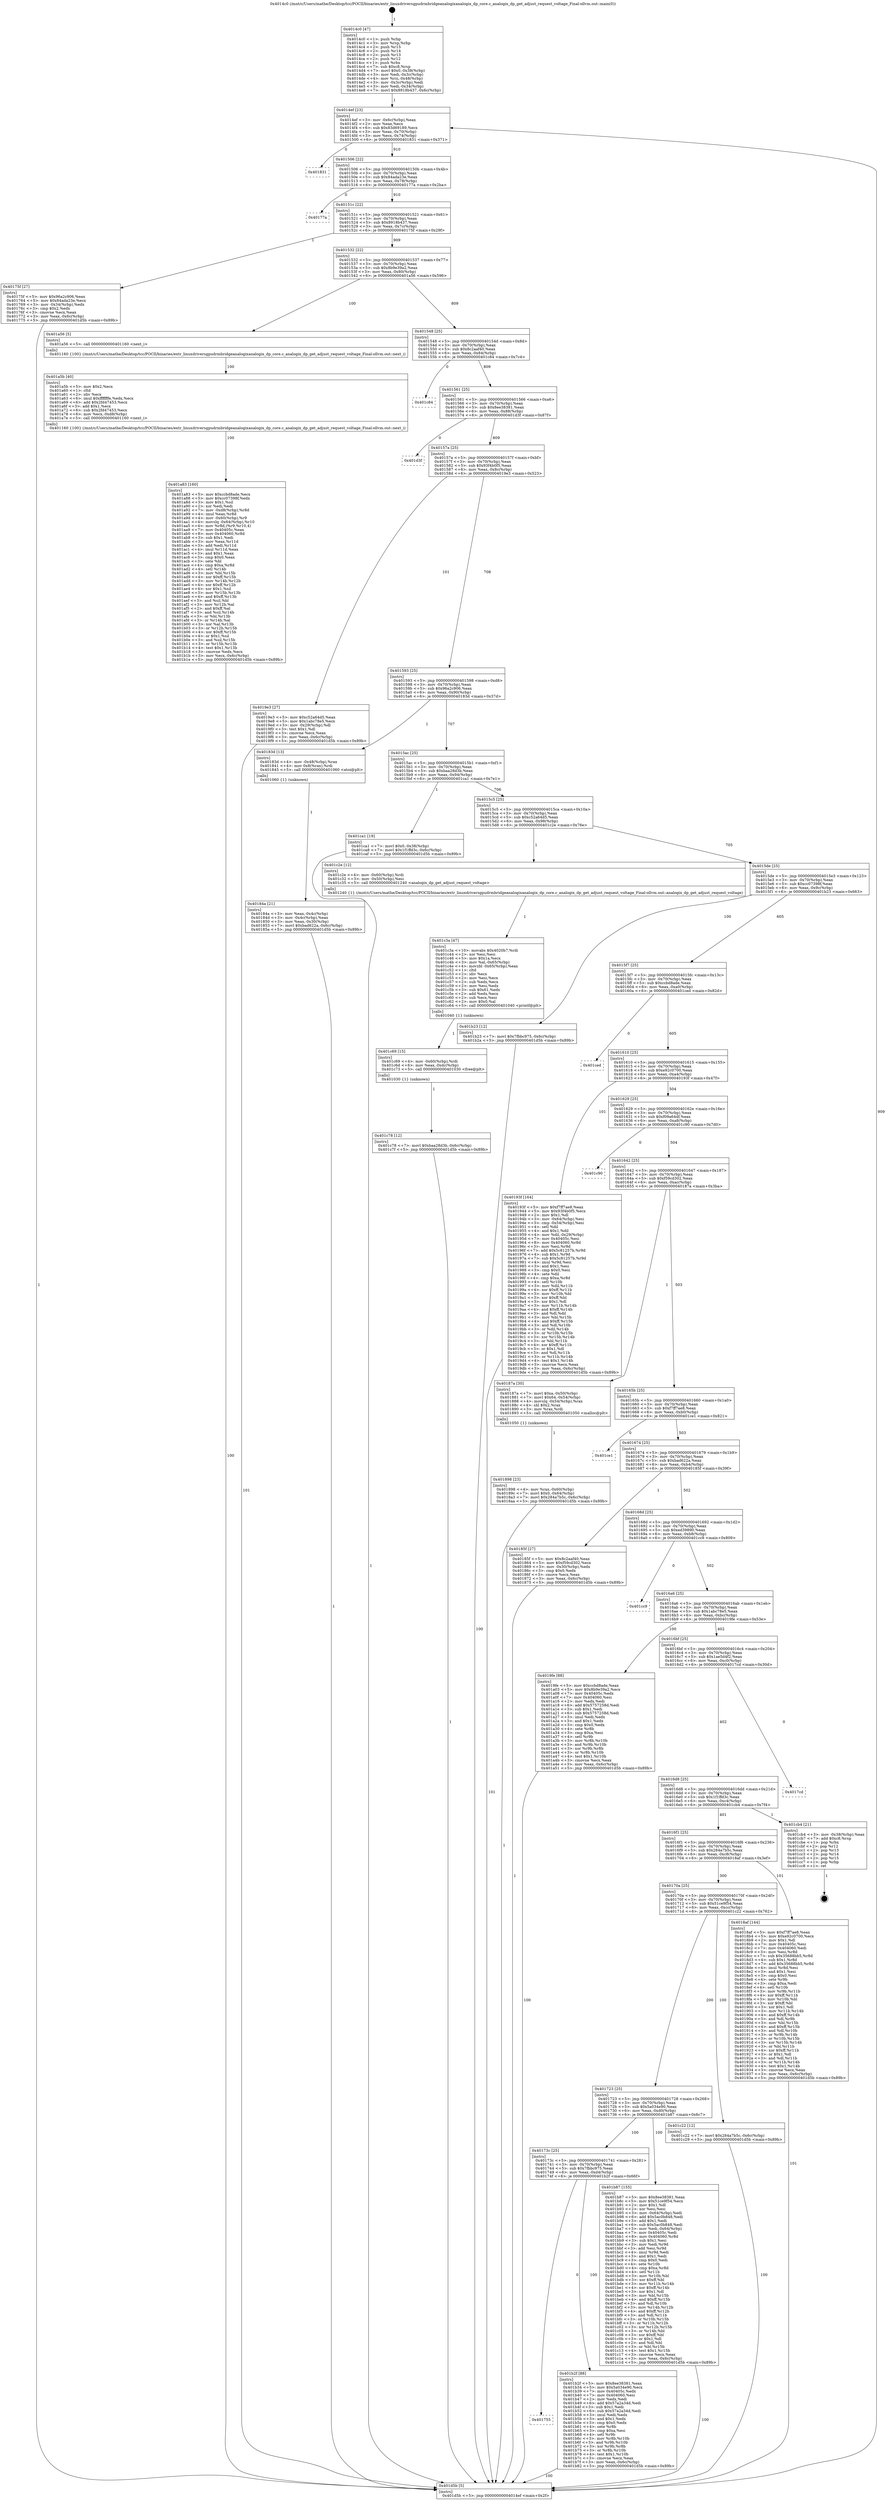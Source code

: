 digraph "0x4014c0" {
  label = "0x4014c0 (/mnt/c/Users/mathe/Desktop/tcc/POCII/binaries/extr_linuxdriversgpudrmbridgeanalogixanalogix_dp_core.c_analogix_dp_get_adjust_request_voltage_Final-ollvm.out::main(0))"
  labelloc = "t"
  node[shape=record]

  Entry [label="",width=0.3,height=0.3,shape=circle,fillcolor=black,style=filled]
  "0x4014ef" [label="{
     0x4014ef [23]\l
     | [instrs]\l
     &nbsp;&nbsp;0x4014ef \<+3\>: mov -0x6c(%rbp),%eax\l
     &nbsp;&nbsp;0x4014f2 \<+2\>: mov %eax,%ecx\l
     &nbsp;&nbsp;0x4014f4 \<+6\>: sub $0x83d69189,%ecx\l
     &nbsp;&nbsp;0x4014fa \<+3\>: mov %eax,-0x70(%rbp)\l
     &nbsp;&nbsp;0x4014fd \<+3\>: mov %ecx,-0x74(%rbp)\l
     &nbsp;&nbsp;0x401500 \<+6\>: je 0000000000401831 \<main+0x371\>\l
  }"]
  "0x401831" [label="{
     0x401831\l
  }", style=dashed]
  "0x401506" [label="{
     0x401506 [22]\l
     | [instrs]\l
     &nbsp;&nbsp;0x401506 \<+5\>: jmp 000000000040150b \<main+0x4b\>\l
     &nbsp;&nbsp;0x40150b \<+3\>: mov -0x70(%rbp),%eax\l
     &nbsp;&nbsp;0x40150e \<+5\>: sub $0x84ada23e,%eax\l
     &nbsp;&nbsp;0x401513 \<+3\>: mov %eax,-0x78(%rbp)\l
     &nbsp;&nbsp;0x401516 \<+6\>: je 000000000040177a \<main+0x2ba\>\l
  }"]
  Exit [label="",width=0.3,height=0.3,shape=circle,fillcolor=black,style=filled,peripheries=2]
  "0x40177a" [label="{
     0x40177a\l
  }", style=dashed]
  "0x40151c" [label="{
     0x40151c [22]\l
     | [instrs]\l
     &nbsp;&nbsp;0x40151c \<+5\>: jmp 0000000000401521 \<main+0x61\>\l
     &nbsp;&nbsp;0x401521 \<+3\>: mov -0x70(%rbp),%eax\l
     &nbsp;&nbsp;0x401524 \<+5\>: sub $0x8918b437,%eax\l
     &nbsp;&nbsp;0x401529 \<+3\>: mov %eax,-0x7c(%rbp)\l
     &nbsp;&nbsp;0x40152c \<+6\>: je 000000000040175f \<main+0x29f\>\l
  }"]
  "0x401c78" [label="{
     0x401c78 [12]\l
     | [instrs]\l
     &nbsp;&nbsp;0x401c78 \<+7\>: movl $0xbaa28d3b,-0x6c(%rbp)\l
     &nbsp;&nbsp;0x401c7f \<+5\>: jmp 0000000000401d5b \<main+0x89b\>\l
  }"]
  "0x40175f" [label="{
     0x40175f [27]\l
     | [instrs]\l
     &nbsp;&nbsp;0x40175f \<+5\>: mov $0x96a2c906,%eax\l
     &nbsp;&nbsp;0x401764 \<+5\>: mov $0x84ada23e,%ecx\l
     &nbsp;&nbsp;0x401769 \<+3\>: mov -0x34(%rbp),%edx\l
     &nbsp;&nbsp;0x40176c \<+3\>: cmp $0x2,%edx\l
     &nbsp;&nbsp;0x40176f \<+3\>: cmovne %ecx,%eax\l
     &nbsp;&nbsp;0x401772 \<+3\>: mov %eax,-0x6c(%rbp)\l
     &nbsp;&nbsp;0x401775 \<+5\>: jmp 0000000000401d5b \<main+0x89b\>\l
  }"]
  "0x401532" [label="{
     0x401532 [22]\l
     | [instrs]\l
     &nbsp;&nbsp;0x401532 \<+5\>: jmp 0000000000401537 \<main+0x77\>\l
     &nbsp;&nbsp;0x401537 \<+3\>: mov -0x70(%rbp),%eax\l
     &nbsp;&nbsp;0x40153a \<+5\>: sub $0x8b9e39a2,%eax\l
     &nbsp;&nbsp;0x40153f \<+3\>: mov %eax,-0x80(%rbp)\l
     &nbsp;&nbsp;0x401542 \<+6\>: je 0000000000401a56 \<main+0x596\>\l
  }"]
  "0x401d5b" [label="{
     0x401d5b [5]\l
     | [instrs]\l
     &nbsp;&nbsp;0x401d5b \<+5\>: jmp 00000000004014ef \<main+0x2f\>\l
  }"]
  "0x4014c0" [label="{
     0x4014c0 [47]\l
     | [instrs]\l
     &nbsp;&nbsp;0x4014c0 \<+1\>: push %rbp\l
     &nbsp;&nbsp;0x4014c1 \<+3\>: mov %rsp,%rbp\l
     &nbsp;&nbsp;0x4014c4 \<+2\>: push %r15\l
     &nbsp;&nbsp;0x4014c6 \<+2\>: push %r14\l
     &nbsp;&nbsp;0x4014c8 \<+2\>: push %r13\l
     &nbsp;&nbsp;0x4014ca \<+2\>: push %r12\l
     &nbsp;&nbsp;0x4014cc \<+1\>: push %rbx\l
     &nbsp;&nbsp;0x4014cd \<+7\>: sub $0xc8,%rsp\l
     &nbsp;&nbsp;0x4014d4 \<+7\>: movl $0x0,-0x38(%rbp)\l
     &nbsp;&nbsp;0x4014db \<+3\>: mov %edi,-0x3c(%rbp)\l
     &nbsp;&nbsp;0x4014de \<+4\>: mov %rsi,-0x48(%rbp)\l
     &nbsp;&nbsp;0x4014e2 \<+3\>: mov -0x3c(%rbp),%edi\l
     &nbsp;&nbsp;0x4014e5 \<+3\>: mov %edi,-0x34(%rbp)\l
     &nbsp;&nbsp;0x4014e8 \<+7\>: movl $0x8918b437,-0x6c(%rbp)\l
  }"]
  "0x401c69" [label="{
     0x401c69 [15]\l
     | [instrs]\l
     &nbsp;&nbsp;0x401c69 \<+4\>: mov -0x60(%rbp),%rdi\l
     &nbsp;&nbsp;0x401c6d \<+6\>: mov %eax,-0xdc(%rbp)\l
     &nbsp;&nbsp;0x401c73 \<+5\>: call 0000000000401030 \<free@plt\>\l
     | [calls]\l
     &nbsp;&nbsp;0x401030 \{1\} (unknown)\l
  }"]
  "0x401a56" [label="{
     0x401a56 [5]\l
     | [instrs]\l
     &nbsp;&nbsp;0x401a56 \<+5\>: call 0000000000401160 \<next_i\>\l
     | [calls]\l
     &nbsp;&nbsp;0x401160 \{100\} (/mnt/c/Users/mathe/Desktop/tcc/POCII/binaries/extr_linuxdriversgpudrmbridgeanalogixanalogix_dp_core.c_analogix_dp_get_adjust_request_voltage_Final-ollvm.out::next_i)\l
  }"]
  "0x401548" [label="{
     0x401548 [25]\l
     | [instrs]\l
     &nbsp;&nbsp;0x401548 \<+5\>: jmp 000000000040154d \<main+0x8d\>\l
     &nbsp;&nbsp;0x40154d \<+3\>: mov -0x70(%rbp),%eax\l
     &nbsp;&nbsp;0x401550 \<+5\>: sub $0x8c2aaf40,%eax\l
     &nbsp;&nbsp;0x401555 \<+6\>: mov %eax,-0x84(%rbp)\l
     &nbsp;&nbsp;0x40155b \<+6\>: je 0000000000401c84 \<main+0x7c4\>\l
  }"]
  "0x401c3a" [label="{
     0x401c3a [47]\l
     | [instrs]\l
     &nbsp;&nbsp;0x401c3a \<+10\>: movabs $0x4020b7,%rdi\l
     &nbsp;&nbsp;0x401c44 \<+2\>: xor %esi,%esi\l
     &nbsp;&nbsp;0x401c46 \<+5\>: mov $0x1a,%ecx\l
     &nbsp;&nbsp;0x401c4b \<+3\>: mov %al,-0x65(%rbp)\l
     &nbsp;&nbsp;0x401c4e \<+4\>: movzbl -0x65(%rbp),%eax\l
     &nbsp;&nbsp;0x401c52 \<+1\>: cltd\l
     &nbsp;&nbsp;0x401c53 \<+2\>: idiv %ecx\l
     &nbsp;&nbsp;0x401c55 \<+2\>: mov %esi,%ecx\l
     &nbsp;&nbsp;0x401c57 \<+2\>: sub %edx,%ecx\l
     &nbsp;&nbsp;0x401c59 \<+2\>: mov %esi,%edx\l
     &nbsp;&nbsp;0x401c5b \<+3\>: sub $0x61,%edx\l
     &nbsp;&nbsp;0x401c5e \<+2\>: add %edx,%ecx\l
     &nbsp;&nbsp;0x401c60 \<+2\>: sub %ecx,%esi\l
     &nbsp;&nbsp;0x401c62 \<+2\>: mov $0x0,%al\l
     &nbsp;&nbsp;0x401c64 \<+5\>: call 0000000000401040 \<printf@plt\>\l
     | [calls]\l
     &nbsp;&nbsp;0x401040 \{1\} (unknown)\l
  }"]
  "0x401c84" [label="{
     0x401c84\l
  }", style=dashed]
  "0x401561" [label="{
     0x401561 [25]\l
     | [instrs]\l
     &nbsp;&nbsp;0x401561 \<+5\>: jmp 0000000000401566 \<main+0xa6\>\l
     &nbsp;&nbsp;0x401566 \<+3\>: mov -0x70(%rbp),%eax\l
     &nbsp;&nbsp;0x401569 \<+5\>: sub $0x8ee38381,%eax\l
     &nbsp;&nbsp;0x40156e \<+6\>: mov %eax,-0x88(%rbp)\l
     &nbsp;&nbsp;0x401574 \<+6\>: je 0000000000401d3f \<main+0x87f\>\l
  }"]
  "0x401755" [label="{
     0x401755\l
  }", style=dashed]
  "0x401d3f" [label="{
     0x401d3f\l
  }", style=dashed]
  "0x40157a" [label="{
     0x40157a [25]\l
     | [instrs]\l
     &nbsp;&nbsp;0x40157a \<+5\>: jmp 000000000040157f \<main+0xbf\>\l
     &nbsp;&nbsp;0x40157f \<+3\>: mov -0x70(%rbp),%eax\l
     &nbsp;&nbsp;0x401582 \<+5\>: sub $0x93f4b0f5,%eax\l
     &nbsp;&nbsp;0x401587 \<+6\>: mov %eax,-0x8c(%rbp)\l
     &nbsp;&nbsp;0x40158d \<+6\>: je 00000000004019e3 \<main+0x523\>\l
  }"]
  "0x401b2f" [label="{
     0x401b2f [88]\l
     | [instrs]\l
     &nbsp;&nbsp;0x401b2f \<+5\>: mov $0x8ee38381,%eax\l
     &nbsp;&nbsp;0x401b34 \<+5\>: mov $0x5a034e90,%ecx\l
     &nbsp;&nbsp;0x401b39 \<+7\>: mov 0x40405c,%edx\l
     &nbsp;&nbsp;0x401b40 \<+7\>: mov 0x404060,%esi\l
     &nbsp;&nbsp;0x401b47 \<+2\>: mov %edx,%edi\l
     &nbsp;&nbsp;0x401b49 \<+6\>: add $0x57a2a34d,%edi\l
     &nbsp;&nbsp;0x401b4f \<+3\>: sub $0x1,%edi\l
     &nbsp;&nbsp;0x401b52 \<+6\>: sub $0x57a2a34d,%edi\l
     &nbsp;&nbsp;0x401b58 \<+3\>: imul %edi,%edx\l
     &nbsp;&nbsp;0x401b5b \<+3\>: and $0x1,%edx\l
     &nbsp;&nbsp;0x401b5e \<+3\>: cmp $0x0,%edx\l
     &nbsp;&nbsp;0x401b61 \<+4\>: sete %r8b\l
     &nbsp;&nbsp;0x401b65 \<+3\>: cmp $0xa,%esi\l
     &nbsp;&nbsp;0x401b68 \<+4\>: setl %r9b\l
     &nbsp;&nbsp;0x401b6c \<+3\>: mov %r8b,%r10b\l
     &nbsp;&nbsp;0x401b6f \<+3\>: and %r9b,%r10b\l
     &nbsp;&nbsp;0x401b72 \<+3\>: xor %r9b,%r8b\l
     &nbsp;&nbsp;0x401b75 \<+3\>: or %r8b,%r10b\l
     &nbsp;&nbsp;0x401b78 \<+4\>: test $0x1,%r10b\l
     &nbsp;&nbsp;0x401b7c \<+3\>: cmovne %ecx,%eax\l
     &nbsp;&nbsp;0x401b7f \<+3\>: mov %eax,-0x6c(%rbp)\l
     &nbsp;&nbsp;0x401b82 \<+5\>: jmp 0000000000401d5b \<main+0x89b\>\l
  }"]
  "0x4019e3" [label="{
     0x4019e3 [27]\l
     | [instrs]\l
     &nbsp;&nbsp;0x4019e3 \<+5\>: mov $0xc52a64d5,%eax\l
     &nbsp;&nbsp;0x4019e8 \<+5\>: mov $0x1abc78e5,%ecx\l
     &nbsp;&nbsp;0x4019ed \<+3\>: mov -0x29(%rbp),%dl\l
     &nbsp;&nbsp;0x4019f0 \<+3\>: test $0x1,%dl\l
     &nbsp;&nbsp;0x4019f3 \<+3\>: cmovne %ecx,%eax\l
     &nbsp;&nbsp;0x4019f6 \<+3\>: mov %eax,-0x6c(%rbp)\l
     &nbsp;&nbsp;0x4019f9 \<+5\>: jmp 0000000000401d5b \<main+0x89b\>\l
  }"]
  "0x401593" [label="{
     0x401593 [25]\l
     | [instrs]\l
     &nbsp;&nbsp;0x401593 \<+5\>: jmp 0000000000401598 \<main+0xd8\>\l
     &nbsp;&nbsp;0x401598 \<+3\>: mov -0x70(%rbp),%eax\l
     &nbsp;&nbsp;0x40159b \<+5\>: sub $0x96a2c906,%eax\l
     &nbsp;&nbsp;0x4015a0 \<+6\>: mov %eax,-0x90(%rbp)\l
     &nbsp;&nbsp;0x4015a6 \<+6\>: je 000000000040183d \<main+0x37d\>\l
  }"]
  "0x40173c" [label="{
     0x40173c [25]\l
     | [instrs]\l
     &nbsp;&nbsp;0x40173c \<+5\>: jmp 0000000000401741 \<main+0x281\>\l
     &nbsp;&nbsp;0x401741 \<+3\>: mov -0x70(%rbp),%eax\l
     &nbsp;&nbsp;0x401744 \<+5\>: sub $0x7fbbc975,%eax\l
     &nbsp;&nbsp;0x401749 \<+6\>: mov %eax,-0xd4(%rbp)\l
     &nbsp;&nbsp;0x40174f \<+6\>: je 0000000000401b2f \<main+0x66f\>\l
  }"]
  "0x40183d" [label="{
     0x40183d [13]\l
     | [instrs]\l
     &nbsp;&nbsp;0x40183d \<+4\>: mov -0x48(%rbp),%rax\l
     &nbsp;&nbsp;0x401841 \<+4\>: mov 0x8(%rax),%rdi\l
     &nbsp;&nbsp;0x401845 \<+5\>: call 0000000000401060 \<atoi@plt\>\l
     | [calls]\l
     &nbsp;&nbsp;0x401060 \{1\} (unknown)\l
  }"]
  "0x4015ac" [label="{
     0x4015ac [25]\l
     | [instrs]\l
     &nbsp;&nbsp;0x4015ac \<+5\>: jmp 00000000004015b1 \<main+0xf1\>\l
     &nbsp;&nbsp;0x4015b1 \<+3\>: mov -0x70(%rbp),%eax\l
     &nbsp;&nbsp;0x4015b4 \<+5\>: sub $0xbaa28d3b,%eax\l
     &nbsp;&nbsp;0x4015b9 \<+6\>: mov %eax,-0x94(%rbp)\l
     &nbsp;&nbsp;0x4015bf \<+6\>: je 0000000000401ca1 \<main+0x7e1\>\l
  }"]
  "0x40184a" [label="{
     0x40184a [21]\l
     | [instrs]\l
     &nbsp;&nbsp;0x40184a \<+3\>: mov %eax,-0x4c(%rbp)\l
     &nbsp;&nbsp;0x40184d \<+3\>: mov -0x4c(%rbp),%eax\l
     &nbsp;&nbsp;0x401850 \<+3\>: mov %eax,-0x30(%rbp)\l
     &nbsp;&nbsp;0x401853 \<+7\>: movl $0xbad622a,-0x6c(%rbp)\l
     &nbsp;&nbsp;0x40185a \<+5\>: jmp 0000000000401d5b \<main+0x89b\>\l
  }"]
  "0x401b87" [label="{
     0x401b87 [155]\l
     | [instrs]\l
     &nbsp;&nbsp;0x401b87 \<+5\>: mov $0x8ee38381,%eax\l
     &nbsp;&nbsp;0x401b8c \<+5\>: mov $0x51ce9f54,%ecx\l
     &nbsp;&nbsp;0x401b91 \<+2\>: mov $0x1,%dl\l
     &nbsp;&nbsp;0x401b93 \<+2\>: xor %esi,%esi\l
     &nbsp;&nbsp;0x401b95 \<+3\>: mov -0x64(%rbp),%edi\l
     &nbsp;&nbsp;0x401b98 \<+6\>: add $0x5ac0b848,%edi\l
     &nbsp;&nbsp;0x401b9e \<+3\>: add $0x1,%edi\l
     &nbsp;&nbsp;0x401ba1 \<+6\>: sub $0x5ac0b848,%edi\l
     &nbsp;&nbsp;0x401ba7 \<+3\>: mov %edi,-0x64(%rbp)\l
     &nbsp;&nbsp;0x401baa \<+7\>: mov 0x40405c,%edi\l
     &nbsp;&nbsp;0x401bb1 \<+8\>: mov 0x404060,%r8d\l
     &nbsp;&nbsp;0x401bb9 \<+3\>: sub $0x1,%esi\l
     &nbsp;&nbsp;0x401bbc \<+3\>: mov %edi,%r9d\l
     &nbsp;&nbsp;0x401bbf \<+3\>: add %esi,%r9d\l
     &nbsp;&nbsp;0x401bc2 \<+4\>: imul %r9d,%edi\l
     &nbsp;&nbsp;0x401bc6 \<+3\>: and $0x1,%edi\l
     &nbsp;&nbsp;0x401bc9 \<+3\>: cmp $0x0,%edi\l
     &nbsp;&nbsp;0x401bcc \<+4\>: sete %r10b\l
     &nbsp;&nbsp;0x401bd0 \<+4\>: cmp $0xa,%r8d\l
     &nbsp;&nbsp;0x401bd4 \<+4\>: setl %r11b\l
     &nbsp;&nbsp;0x401bd8 \<+3\>: mov %r10b,%bl\l
     &nbsp;&nbsp;0x401bdb \<+3\>: xor $0xff,%bl\l
     &nbsp;&nbsp;0x401bde \<+3\>: mov %r11b,%r14b\l
     &nbsp;&nbsp;0x401be1 \<+4\>: xor $0xff,%r14b\l
     &nbsp;&nbsp;0x401be5 \<+3\>: xor $0x1,%dl\l
     &nbsp;&nbsp;0x401be8 \<+3\>: mov %bl,%r15b\l
     &nbsp;&nbsp;0x401beb \<+4\>: and $0xff,%r15b\l
     &nbsp;&nbsp;0x401bef \<+3\>: and %dl,%r10b\l
     &nbsp;&nbsp;0x401bf2 \<+3\>: mov %r14b,%r12b\l
     &nbsp;&nbsp;0x401bf5 \<+4\>: and $0xff,%r12b\l
     &nbsp;&nbsp;0x401bf9 \<+3\>: and %dl,%r11b\l
     &nbsp;&nbsp;0x401bfc \<+3\>: or %r10b,%r15b\l
     &nbsp;&nbsp;0x401bff \<+3\>: or %r11b,%r12b\l
     &nbsp;&nbsp;0x401c02 \<+3\>: xor %r12b,%r15b\l
     &nbsp;&nbsp;0x401c05 \<+3\>: or %r14b,%bl\l
     &nbsp;&nbsp;0x401c08 \<+3\>: xor $0xff,%bl\l
     &nbsp;&nbsp;0x401c0b \<+3\>: or $0x1,%dl\l
     &nbsp;&nbsp;0x401c0e \<+2\>: and %dl,%bl\l
     &nbsp;&nbsp;0x401c10 \<+3\>: or %bl,%r15b\l
     &nbsp;&nbsp;0x401c13 \<+4\>: test $0x1,%r15b\l
     &nbsp;&nbsp;0x401c17 \<+3\>: cmovne %ecx,%eax\l
     &nbsp;&nbsp;0x401c1a \<+3\>: mov %eax,-0x6c(%rbp)\l
     &nbsp;&nbsp;0x401c1d \<+5\>: jmp 0000000000401d5b \<main+0x89b\>\l
  }"]
  "0x401ca1" [label="{
     0x401ca1 [19]\l
     | [instrs]\l
     &nbsp;&nbsp;0x401ca1 \<+7\>: movl $0x0,-0x38(%rbp)\l
     &nbsp;&nbsp;0x401ca8 \<+7\>: movl $0x1f1ffd3c,-0x6c(%rbp)\l
     &nbsp;&nbsp;0x401caf \<+5\>: jmp 0000000000401d5b \<main+0x89b\>\l
  }"]
  "0x4015c5" [label="{
     0x4015c5 [25]\l
     | [instrs]\l
     &nbsp;&nbsp;0x4015c5 \<+5\>: jmp 00000000004015ca \<main+0x10a\>\l
     &nbsp;&nbsp;0x4015ca \<+3\>: mov -0x70(%rbp),%eax\l
     &nbsp;&nbsp;0x4015cd \<+5\>: sub $0xc52a64d5,%eax\l
     &nbsp;&nbsp;0x4015d2 \<+6\>: mov %eax,-0x98(%rbp)\l
     &nbsp;&nbsp;0x4015d8 \<+6\>: je 0000000000401c2e \<main+0x76e\>\l
  }"]
  "0x401723" [label="{
     0x401723 [25]\l
     | [instrs]\l
     &nbsp;&nbsp;0x401723 \<+5\>: jmp 0000000000401728 \<main+0x268\>\l
     &nbsp;&nbsp;0x401728 \<+3\>: mov -0x70(%rbp),%eax\l
     &nbsp;&nbsp;0x40172b \<+5\>: sub $0x5a034e90,%eax\l
     &nbsp;&nbsp;0x401730 \<+6\>: mov %eax,-0xd0(%rbp)\l
     &nbsp;&nbsp;0x401736 \<+6\>: je 0000000000401b87 \<main+0x6c7\>\l
  }"]
  "0x401c2e" [label="{
     0x401c2e [12]\l
     | [instrs]\l
     &nbsp;&nbsp;0x401c2e \<+4\>: mov -0x60(%rbp),%rdi\l
     &nbsp;&nbsp;0x401c32 \<+3\>: mov -0x50(%rbp),%esi\l
     &nbsp;&nbsp;0x401c35 \<+5\>: call 0000000000401240 \<analogix_dp_get_adjust_request_voltage\>\l
     | [calls]\l
     &nbsp;&nbsp;0x401240 \{1\} (/mnt/c/Users/mathe/Desktop/tcc/POCII/binaries/extr_linuxdriversgpudrmbridgeanalogixanalogix_dp_core.c_analogix_dp_get_adjust_request_voltage_Final-ollvm.out::analogix_dp_get_adjust_request_voltage)\l
  }"]
  "0x4015de" [label="{
     0x4015de [25]\l
     | [instrs]\l
     &nbsp;&nbsp;0x4015de \<+5\>: jmp 00000000004015e3 \<main+0x123\>\l
     &nbsp;&nbsp;0x4015e3 \<+3\>: mov -0x70(%rbp),%eax\l
     &nbsp;&nbsp;0x4015e6 \<+5\>: sub $0xcc07398f,%eax\l
     &nbsp;&nbsp;0x4015eb \<+6\>: mov %eax,-0x9c(%rbp)\l
     &nbsp;&nbsp;0x4015f1 \<+6\>: je 0000000000401b23 \<main+0x663\>\l
  }"]
  "0x401c22" [label="{
     0x401c22 [12]\l
     | [instrs]\l
     &nbsp;&nbsp;0x401c22 \<+7\>: movl $0x284a7b5c,-0x6c(%rbp)\l
     &nbsp;&nbsp;0x401c29 \<+5\>: jmp 0000000000401d5b \<main+0x89b\>\l
  }"]
  "0x401b23" [label="{
     0x401b23 [12]\l
     | [instrs]\l
     &nbsp;&nbsp;0x401b23 \<+7\>: movl $0x7fbbc975,-0x6c(%rbp)\l
     &nbsp;&nbsp;0x401b2a \<+5\>: jmp 0000000000401d5b \<main+0x89b\>\l
  }"]
  "0x4015f7" [label="{
     0x4015f7 [25]\l
     | [instrs]\l
     &nbsp;&nbsp;0x4015f7 \<+5\>: jmp 00000000004015fc \<main+0x13c\>\l
     &nbsp;&nbsp;0x4015fc \<+3\>: mov -0x70(%rbp),%eax\l
     &nbsp;&nbsp;0x4015ff \<+5\>: sub $0xccbd8ade,%eax\l
     &nbsp;&nbsp;0x401604 \<+6\>: mov %eax,-0xa0(%rbp)\l
     &nbsp;&nbsp;0x40160a \<+6\>: je 0000000000401ced \<main+0x82d\>\l
  }"]
  "0x401a83" [label="{
     0x401a83 [160]\l
     | [instrs]\l
     &nbsp;&nbsp;0x401a83 \<+5\>: mov $0xccbd8ade,%ecx\l
     &nbsp;&nbsp;0x401a88 \<+5\>: mov $0xcc07398f,%edx\l
     &nbsp;&nbsp;0x401a8d \<+3\>: mov $0x1,%sil\l
     &nbsp;&nbsp;0x401a90 \<+2\>: xor %edi,%edi\l
     &nbsp;&nbsp;0x401a92 \<+7\>: mov -0xd8(%rbp),%r8d\l
     &nbsp;&nbsp;0x401a99 \<+4\>: imul %eax,%r8d\l
     &nbsp;&nbsp;0x401a9d \<+4\>: mov -0x60(%rbp),%r9\l
     &nbsp;&nbsp;0x401aa1 \<+4\>: movslq -0x64(%rbp),%r10\l
     &nbsp;&nbsp;0x401aa5 \<+4\>: mov %r8d,(%r9,%r10,4)\l
     &nbsp;&nbsp;0x401aa9 \<+7\>: mov 0x40405c,%eax\l
     &nbsp;&nbsp;0x401ab0 \<+8\>: mov 0x404060,%r8d\l
     &nbsp;&nbsp;0x401ab8 \<+3\>: sub $0x1,%edi\l
     &nbsp;&nbsp;0x401abb \<+3\>: mov %eax,%r11d\l
     &nbsp;&nbsp;0x401abe \<+3\>: add %edi,%r11d\l
     &nbsp;&nbsp;0x401ac1 \<+4\>: imul %r11d,%eax\l
     &nbsp;&nbsp;0x401ac5 \<+3\>: and $0x1,%eax\l
     &nbsp;&nbsp;0x401ac8 \<+3\>: cmp $0x0,%eax\l
     &nbsp;&nbsp;0x401acb \<+3\>: sete %bl\l
     &nbsp;&nbsp;0x401ace \<+4\>: cmp $0xa,%r8d\l
     &nbsp;&nbsp;0x401ad2 \<+4\>: setl %r14b\l
     &nbsp;&nbsp;0x401ad6 \<+3\>: mov %bl,%r15b\l
     &nbsp;&nbsp;0x401ad9 \<+4\>: xor $0xff,%r15b\l
     &nbsp;&nbsp;0x401add \<+3\>: mov %r14b,%r12b\l
     &nbsp;&nbsp;0x401ae0 \<+4\>: xor $0xff,%r12b\l
     &nbsp;&nbsp;0x401ae4 \<+4\>: xor $0x1,%sil\l
     &nbsp;&nbsp;0x401ae8 \<+3\>: mov %r15b,%r13b\l
     &nbsp;&nbsp;0x401aeb \<+4\>: and $0xff,%r13b\l
     &nbsp;&nbsp;0x401aef \<+3\>: and %sil,%bl\l
     &nbsp;&nbsp;0x401af2 \<+3\>: mov %r12b,%al\l
     &nbsp;&nbsp;0x401af5 \<+2\>: and $0xff,%al\l
     &nbsp;&nbsp;0x401af7 \<+3\>: and %sil,%r14b\l
     &nbsp;&nbsp;0x401afa \<+3\>: or %bl,%r13b\l
     &nbsp;&nbsp;0x401afd \<+3\>: or %r14b,%al\l
     &nbsp;&nbsp;0x401b00 \<+3\>: xor %al,%r13b\l
     &nbsp;&nbsp;0x401b03 \<+3\>: or %r12b,%r15b\l
     &nbsp;&nbsp;0x401b06 \<+4\>: xor $0xff,%r15b\l
     &nbsp;&nbsp;0x401b0a \<+4\>: or $0x1,%sil\l
     &nbsp;&nbsp;0x401b0e \<+3\>: and %sil,%r15b\l
     &nbsp;&nbsp;0x401b11 \<+3\>: or %r15b,%r13b\l
     &nbsp;&nbsp;0x401b14 \<+4\>: test $0x1,%r13b\l
     &nbsp;&nbsp;0x401b18 \<+3\>: cmovne %edx,%ecx\l
     &nbsp;&nbsp;0x401b1b \<+3\>: mov %ecx,-0x6c(%rbp)\l
     &nbsp;&nbsp;0x401b1e \<+5\>: jmp 0000000000401d5b \<main+0x89b\>\l
  }"]
  "0x401ced" [label="{
     0x401ced\l
  }", style=dashed]
  "0x401610" [label="{
     0x401610 [25]\l
     | [instrs]\l
     &nbsp;&nbsp;0x401610 \<+5\>: jmp 0000000000401615 \<main+0x155\>\l
     &nbsp;&nbsp;0x401615 \<+3\>: mov -0x70(%rbp),%eax\l
     &nbsp;&nbsp;0x401618 \<+5\>: sub $0xe92c0700,%eax\l
     &nbsp;&nbsp;0x40161d \<+6\>: mov %eax,-0xa4(%rbp)\l
     &nbsp;&nbsp;0x401623 \<+6\>: je 000000000040193f \<main+0x47f\>\l
  }"]
  "0x401a5b" [label="{
     0x401a5b [40]\l
     | [instrs]\l
     &nbsp;&nbsp;0x401a5b \<+5\>: mov $0x2,%ecx\l
     &nbsp;&nbsp;0x401a60 \<+1\>: cltd\l
     &nbsp;&nbsp;0x401a61 \<+2\>: idiv %ecx\l
     &nbsp;&nbsp;0x401a63 \<+6\>: imul $0xfffffffe,%edx,%ecx\l
     &nbsp;&nbsp;0x401a69 \<+6\>: add $0x2fd47453,%ecx\l
     &nbsp;&nbsp;0x401a6f \<+3\>: add $0x1,%ecx\l
     &nbsp;&nbsp;0x401a72 \<+6\>: sub $0x2fd47453,%ecx\l
     &nbsp;&nbsp;0x401a78 \<+6\>: mov %ecx,-0xd8(%rbp)\l
     &nbsp;&nbsp;0x401a7e \<+5\>: call 0000000000401160 \<next_i\>\l
     | [calls]\l
     &nbsp;&nbsp;0x401160 \{100\} (/mnt/c/Users/mathe/Desktop/tcc/POCII/binaries/extr_linuxdriversgpudrmbridgeanalogixanalogix_dp_core.c_analogix_dp_get_adjust_request_voltage_Final-ollvm.out::next_i)\l
  }"]
  "0x40193f" [label="{
     0x40193f [164]\l
     | [instrs]\l
     &nbsp;&nbsp;0x40193f \<+5\>: mov $0xf7ff7ae8,%eax\l
     &nbsp;&nbsp;0x401944 \<+5\>: mov $0x93f4b0f5,%ecx\l
     &nbsp;&nbsp;0x401949 \<+2\>: mov $0x1,%dl\l
     &nbsp;&nbsp;0x40194b \<+3\>: mov -0x64(%rbp),%esi\l
     &nbsp;&nbsp;0x40194e \<+3\>: cmp -0x54(%rbp),%esi\l
     &nbsp;&nbsp;0x401951 \<+4\>: setl %dil\l
     &nbsp;&nbsp;0x401955 \<+4\>: and $0x1,%dil\l
     &nbsp;&nbsp;0x401959 \<+4\>: mov %dil,-0x29(%rbp)\l
     &nbsp;&nbsp;0x40195d \<+7\>: mov 0x40405c,%esi\l
     &nbsp;&nbsp;0x401964 \<+8\>: mov 0x404060,%r8d\l
     &nbsp;&nbsp;0x40196c \<+3\>: mov %esi,%r9d\l
     &nbsp;&nbsp;0x40196f \<+7\>: add $0x5c81257b,%r9d\l
     &nbsp;&nbsp;0x401976 \<+4\>: sub $0x1,%r9d\l
     &nbsp;&nbsp;0x40197a \<+7\>: sub $0x5c81257b,%r9d\l
     &nbsp;&nbsp;0x401981 \<+4\>: imul %r9d,%esi\l
     &nbsp;&nbsp;0x401985 \<+3\>: and $0x1,%esi\l
     &nbsp;&nbsp;0x401988 \<+3\>: cmp $0x0,%esi\l
     &nbsp;&nbsp;0x40198b \<+4\>: sete %dil\l
     &nbsp;&nbsp;0x40198f \<+4\>: cmp $0xa,%r8d\l
     &nbsp;&nbsp;0x401993 \<+4\>: setl %r10b\l
     &nbsp;&nbsp;0x401997 \<+3\>: mov %dil,%r11b\l
     &nbsp;&nbsp;0x40199a \<+4\>: xor $0xff,%r11b\l
     &nbsp;&nbsp;0x40199e \<+3\>: mov %r10b,%bl\l
     &nbsp;&nbsp;0x4019a1 \<+3\>: xor $0xff,%bl\l
     &nbsp;&nbsp;0x4019a4 \<+3\>: xor $0x1,%dl\l
     &nbsp;&nbsp;0x4019a7 \<+3\>: mov %r11b,%r14b\l
     &nbsp;&nbsp;0x4019aa \<+4\>: and $0xff,%r14b\l
     &nbsp;&nbsp;0x4019ae \<+3\>: and %dl,%dil\l
     &nbsp;&nbsp;0x4019b1 \<+3\>: mov %bl,%r15b\l
     &nbsp;&nbsp;0x4019b4 \<+4\>: and $0xff,%r15b\l
     &nbsp;&nbsp;0x4019b8 \<+3\>: and %dl,%r10b\l
     &nbsp;&nbsp;0x4019bb \<+3\>: or %dil,%r14b\l
     &nbsp;&nbsp;0x4019be \<+3\>: or %r10b,%r15b\l
     &nbsp;&nbsp;0x4019c1 \<+3\>: xor %r15b,%r14b\l
     &nbsp;&nbsp;0x4019c4 \<+3\>: or %bl,%r11b\l
     &nbsp;&nbsp;0x4019c7 \<+4\>: xor $0xff,%r11b\l
     &nbsp;&nbsp;0x4019cb \<+3\>: or $0x1,%dl\l
     &nbsp;&nbsp;0x4019ce \<+3\>: and %dl,%r11b\l
     &nbsp;&nbsp;0x4019d1 \<+3\>: or %r11b,%r14b\l
     &nbsp;&nbsp;0x4019d4 \<+4\>: test $0x1,%r14b\l
     &nbsp;&nbsp;0x4019d8 \<+3\>: cmovne %ecx,%eax\l
     &nbsp;&nbsp;0x4019db \<+3\>: mov %eax,-0x6c(%rbp)\l
     &nbsp;&nbsp;0x4019de \<+5\>: jmp 0000000000401d5b \<main+0x89b\>\l
  }"]
  "0x401629" [label="{
     0x401629 [25]\l
     | [instrs]\l
     &nbsp;&nbsp;0x401629 \<+5\>: jmp 000000000040162e \<main+0x16e\>\l
     &nbsp;&nbsp;0x40162e \<+3\>: mov -0x70(%rbp),%eax\l
     &nbsp;&nbsp;0x401631 \<+5\>: sub $0xf09a64df,%eax\l
     &nbsp;&nbsp;0x401636 \<+6\>: mov %eax,-0xa8(%rbp)\l
     &nbsp;&nbsp;0x40163c \<+6\>: je 0000000000401c90 \<main+0x7d0\>\l
  }"]
  "0x40170a" [label="{
     0x40170a [25]\l
     | [instrs]\l
     &nbsp;&nbsp;0x40170a \<+5\>: jmp 000000000040170f \<main+0x24f\>\l
     &nbsp;&nbsp;0x40170f \<+3\>: mov -0x70(%rbp),%eax\l
     &nbsp;&nbsp;0x401712 \<+5\>: sub $0x51ce9f54,%eax\l
     &nbsp;&nbsp;0x401717 \<+6\>: mov %eax,-0xcc(%rbp)\l
     &nbsp;&nbsp;0x40171d \<+6\>: je 0000000000401c22 \<main+0x762\>\l
  }"]
  "0x401c90" [label="{
     0x401c90\l
  }", style=dashed]
  "0x401642" [label="{
     0x401642 [25]\l
     | [instrs]\l
     &nbsp;&nbsp;0x401642 \<+5\>: jmp 0000000000401647 \<main+0x187\>\l
     &nbsp;&nbsp;0x401647 \<+3\>: mov -0x70(%rbp),%eax\l
     &nbsp;&nbsp;0x40164a \<+5\>: sub $0xf59cd302,%eax\l
     &nbsp;&nbsp;0x40164f \<+6\>: mov %eax,-0xac(%rbp)\l
     &nbsp;&nbsp;0x401655 \<+6\>: je 000000000040187a \<main+0x3ba\>\l
  }"]
  "0x4018af" [label="{
     0x4018af [144]\l
     | [instrs]\l
     &nbsp;&nbsp;0x4018af \<+5\>: mov $0xf7ff7ae8,%eax\l
     &nbsp;&nbsp;0x4018b4 \<+5\>: mov $0xe92c0700,%ecx\l
     &nbsp;&nbsp;0x4018b9 \<+2\>: mov $0x1,%dl\l
     &nbsp;&nbsp;0x4018bb \<+7\>: mov 0x40405c,%esi\l
     &nbsp;&nbsp;0x4018c2 \<+7\>: mov 0x404060,%edi\l
     &nbsp;&nbsp;0x4018c9 \<+3\>: mov %esi,%r8d\l
     &nbsp;&nbsp;0x4018cc \<+7\>: sub $0x35688bb5,%r8d\l
     &nbsp;&nbsp;0x4018d3 \<+4\>: sub $0x1,%r8d\l
     &nbsp;&nbsp;0x4018d7 \<+7\>: add $0x35688bb5,%r8d\l
     &nbsp;&nbsp;0x4018de \<+4\>: imul %r8d,%esi\l
     &nbsp;&nbsp;0x4018e2 \<+3\>: and $0x1,%esi\l
     &nbsp;&nbsp;0x4018e5 \<+3\>: cmp $0x0,%esi\l
     &nbsp;&nbsp;0x4018e8 \<+4\>: sete %r9b\l
     &nbsp;&nbsp;0x4018ec \<+3\>: cmp $0xa,%edi\l
     &nbsp;&nbsp;0x4018ef \<+4\>: setl %r10b\l
     &nbsp;&nbsp;0x4018f3 \<+3\>: mov %r9b,%r11b\l
     &nbsp;&nbsp;0x4018f6 \<+4\>: xor $0xff,%r11b\l
     &nbsp;&nbsp;0x4018fa \<+3\>: mov %r10b,%bl\l
     &nbsp;&nbsp;0x4018fd \<+3\>: xor $0xff,%bl\l
     &nbsp;&nbsp;0x401900 \<+3\>: xor $0x1,%dl\l
     &nbsp;&nbsp;0x401903 \<+3\>: mov %r11b,%r14b\l
     &nbsp;&nbsp;0x401906 \<+4\>: and $0xff,%r14b\l
     &nbsp;&nbsp;0x40190a \<+3\>: and %dl,%r9b\l
     &nbsp;&nbsp;0x40190d \<+3\>: mov %bl,%r15b\l
     &nbsp;&nbsp;0x401910 \<+4\>: and $0xff,%r15b\l
     &nbsp;&nbsp;0x401914 \<+3\>: and %dl,%r10b\l
     &nbsp;&nbsp;0x401917 \<+3\>: or %r9b,%r14b\l
     &nbsp;&nbsp;0x40191a \<+3\>: or %r10b,%r15b\l
     &nbsp;&nbsp;0x40191d \<+3\>: xor %r15b,%r14b\l
     &nbsp;&nbsp;0x401920 \<+3\>: or %bl,%r11b\l
     &nbsp;&nbsp;0x401923 \<+4\>: xor $0xff,%r11b\l
     &nbsp;&nbsp;0x401927 \<+3\>: or $0x1,%dl\l
     &nbsp;&nbsp;0x40192a \<+3\>: and %dl,%r11b\l
     &nbsp;&nbsp;0x40192d \<+3\>: or %r11b,%r14b\l
     &nbsp;&nbsp;0x401930 \<+4\>: test $0x1,%r14b\l
     &nbsp;&nbsp;0x401934 \<+3\>: cmovne %ecx,%eax\l
     &nbsp;&nbsp;0x401937 \<+3\>: mov %eax,-0x6c(%rbp)\l
     &nbsp;&nbsp;0x40193a \<+5\>: jmp 0000000000401d5b \<main+0x89b\>\l
  }"]
  "0x40187a" [label="{
     0x40187a [30]\l
     | [instrs]\l
     &nbsp;&nbsp;0x40187a \<+7\>: movl $0xa,-0x50(%rbp)\l
     &nbsp;&nbsp;0x401881 \<+7\>: movl $0x64,-0x54(%rbp)\l
     &nbsp;&nbsp;0x401888 \<+4\>: movslq -0x54(%rbp),%rax\l
     &nbsp;&nbsp;0x40188c \<+4\>: shl $0x2,%rax\l
     &nbsp;&nbsp;0x401890 \<+3\>: mov %rax,%rdi\l
     &nbsp;&nbsp;0x401893 \<+5\>: call 0000000000401050 \<malloc@plt\>\l
     | [calls]\l
     &nbsp;&nbsp;0x401050 \{1\} (unknown)\l
  }"]
  "0x40165b" [label="{
     0x40165b [25]\l
     | [instrs]\l
     &nbsp;&nbsp;0x40165b \<+5\>: jmp 0000000000401660 \<main+0x1a0\>\l
     &nbsp;&nbsp;0x401660 \<+3\>: mov -0x70(%rbp),%eax\l
     &nbsp;&nbsp;0x401663 \<+5\>: sub $0xf7ff7ae8,%eax\l
     &nbsp;&nbsp;0x401668 \<+6\>: mov %eax,-0xb0(%rbp)\l
     &nbsp;&nbsp;0x40166e \<+6\>: je 0000000000401ce1 \<main+0x821\>\l
  }"]
  "0x4016f1" [label="{
     0x4016f1 [25]\l
     | [instrs]\l
     &nbsp;&nbsp;0x4016f1 \<+5\>: jmp 00000000004016f6 \<main+0x236\>\l
     &nbsp;&nbsp;0x4016f6 \<+3\>: mov -0x70(%rbp),%eax\l
     &nbsp;&nbsp;0x4016f9 \<+5\>: sub $0x284a7b5c,%eax\l
     &nbsp;&nbsp;0x4016fe \<+6\>: mov %eax,-0xc8(%rbp)\l
     &nbsp;&nbsp;0x401704 \<+6\>: je 00000000004018af \<main+0x3ef\>\l
  }"]
  "0x401ce1" [label="{
     0x401ce1\l
  }", style=dashed]
  "0x401674" [label="{
     0x401674 [25]\l
     | [instrs]\l
     &nbsp;&nbsp;0x401674 \<+5\>: jmp 0000000000401679 \<main+0x1b9\>\l
     &nbsp;&nbsp;0x401679 \<+3\>: mov -0x70(%rbp),%eax\l
     &nbsp;&nbsp;0x40167c \<+5\>: sub $0xbad622a,%eax\l
     &nbsp;&nbsp;0x401681 \<+6\>: mov %eax,-0xb4(%rbp)\l
     &nbsp;&nbsp;0x401687 \<+6\>: je 000000000040185f \<main+0x39f\>\l
  }"]
  "0x401cb4" [label="{
     0x401cb4 [21]\l
     | [instrs]\l
     &nbsp;&nbsp;0x401cb4 \<+3\>: mov -0x38(%rbp),%eax\l
     &nbsp;&nbsp;0x401cb7 \<+7\>: add $0xc8,%rsp\l
     &nbsp;&nbsp;0x401cbe \<+1\>: pop %rbx\l
     &nbsp;&nbsp;0x401cbf \<+2\>: pop %r12\l
     &nbsp;&nbsp;0x401cc1 \<+2\>: pop %r13\l
     &nbsp;&nbsp;0x401cc3 \<+2\>: pop %r14\l
     &nbsp;&nbsp;0x401cc5 \<+2\>: pop %r15\l
     &nbsp;&nbsp;0x401cc7 \<+1\>: pop %rbp\l
     &nbsp;&nbsp;0x401cc8 \<+1\>: ret\l
  }"]
  "0x40185f" [label="{
     0x40185f [27]\l
     | [instrs]\l
     &nbsp;&nbsp;0x40185f \<+5\>: mov $0x8c2aaf40,%eax\l
     &nbsp;&nbsp;0x401864 \<+5\>: mov $0xf59cd302,%ecx\l
     &nbsp;&nbsp;0x401869 \<+3\>: mov -0x30(%rbp),%edx\l
     &nbsp;&nbsp;0x40186c \<+3\>: cmp $0x0,%edx\l
     &nbsp;&nbsp;0x40186f \<+3\>: cmove %ecx,%eax\l
     &nbsp;&nbsp;0x401872 \<+3\>: mov %eax,-0x6c(%rbp)\l
     &nbsp;&nbsp;0x401875 \<+5\>: jmp 0000000000401d5b \<main+0x89b\>\l
  }"]
  "0x40168d" [label="{
     0x40168d [25]\l
     | [instrs]\l
     &nbsp;&nbsp;0x40168d \<+5\>: jmp 0000000000401692 \<main+0x1d2\>\l
     &nbsp;&nbsp;0x401692 \<+3\>: mov -0x70(%rbp),%eax\l
     &nbsp;&nbsp;0x401695 \<+5\>: sub $0xed39890,%eax\l
     &nbsp;&nbsp;0x40169a \<+6\>: mov %eax,-0xb8(%rbp)\l
     &nbsp;&nbsp;0x4016a0 \<+6\>: je 0000000000401cc9 \<main+0x809\>\l
  }"]
  "0x401898" [label="{
     0x401898 [23]\l
     | [instrs]\l
     &nbsp;&nbsp;0x401898 \<+4\>: mov %rax,-0x60(%rbp)\l
     &nbsp;&nbsp;0x40189c \<+7\>: movl $0x0,-0x64(%rbp)\l
     &nbsp;&nbsp;0x4018a3 \<+7\>: movl $0x284a7b5c,-0x6c(%rbp)\l
     &nbsp;&nbsp;0x4018aa \<+5\>: jmp 0000000000401d5b \<main+0x89b\>\l
  }"]
  "0x4016d8" [label="{
     0x4016d8 [25]\l
     | [instrs]\l
     &nbsp;&nbsp;0x4016d8 \<+5\>: jmp 00000000004016dd \<main+0x21d\>\l
     &nbsp;&nbsp;0x4016dd \<+3\>: mov -0x70(%rbp),%eax\l
     &nbsp;&nbsp;0x4016e0 \<+5\>: sub $0x1f1ffd3c,%eax\l
     &nbsp;&nbsp;0x4016e5 \<+6\>: mov %eax,-0xc4(%rbp)\l
     &nbsp;&nbsp;0x4016eb \<+6\>: je 0000000000401cb4 \<main+0x7f4\>\l
  }"]
  "0x401cc9" [label="{
     0x401cc9\l
  }", style=dashed]
  "0x4016a6" [label="{
     0x4016a6 [25]\l
     | [instrs]\l
     &nbsp;&nbsp;0x4016a6 \<+5\>: jmp 00000000004016ab \<main+0x1eb\>\l
     &nbsp;&nbsp;0x4016ab \<+3\>: mov -0x70(%rbp),%eax\l
     &nbsp;&nbsp;0x4016ae \<+5\>: sub $0x1abc78e5,%eax\l
     &nbsp;&nbsp;0x4016b3 \<+6\>: mov %eax,-0xbc(%rbp)\l
     &nbsp;&nbsp;0x4016b9 \<+6\>: je 00000000004019fe \<main+0x53e\>\l
  }"]
  "0x4017cd" [label="{
     0x4017cd\l
  }", style=dashed]
  "0x4019fe" [label="{
     0x4019fe [88]\l
     | [instrs]\l
     &nbsp;&nbsp;0x4019fe \<+5\>: mov $0xccbd8ade,%eax\l
     &nbsp;&nbsp;0x401a03 \<+5\>: mov $0x8b9e39a2,%ecx\l
     &nbsp;&nbsp;0x401a08 \<+7\>: mov 0x40405c,%edx\l
     &nbsp;&nbsp;0x401a0f \<+7\>: mov 0x404060,%esi\l
     &nbsp;&nbsp;0x401a16 \<+2\>: mov %edx,%edi\l
     &nbsp;&nbsp;0x401a18 \<+6\>: add $0x5757258d,%edi\l
     &nbsp;&nbsp;0x401a1e \<+3\>: sub $0x1,%edi\l
     &nbsp;&nbsp;0x401a21 \<+6\>: sub $0x5757258d,%edi\l
     &nbsp;&nbsp;0x401a27 \<+3\>: imul %edi,%edx\l
     &nbsp;&nbsp;0x401a2a \<+3\>: and $0x1,%edx\l
     &nbsp;&nbsp;0x401a2d \<+3\>: cmp $0x0,%edx\l
     &nbsp;&nbsp;0x401a30 \<+4\>: sete %r8b\l
     &nbsp;&nbsp;0x401a34 \<+3\>: cmp $0xa,%esi\l
     &nbsp;&nbsp;0x401a37 \<+4\>: setl %r9b\l
     &nbsp;&nbsp;0x401a3b \<+3\>: mov %r8b,%r10b\l
     &nbsp;&nbsp;0x401a3e \<+3\>: and %r9b,%r10b\l
     &nbsp;&nbsp;0x401a41 \<+3\>: xor %r9b,%r8b\l
     &nbsp;&nbsp;0x401a44 \<+3\>: or %r8b,%r10b\l
     &nbsp;&nbsp;0x401a47 \<+4\>: test $0x1,%r10b\l
     &nbsp;&nbsp;0x401a4b \<+3\>: cmovne %ecx,%eax\l
     &nbsp;&nbsp;0x401a4e \<+3\>: mov %eax,-0x6c(%rbp)\l
     &nbsp;&nbsp;0x401a51 \<+5\>: jmp 0000000000401d5b \<main+0x89b\>\l
  }"]
  "0x4016bf" [label="{
     0x4016bf [25]\l
     | [instrs]\l
     &nbsp;&nbsp;0x4016bf \<+5\>: jmp 00000000004016c4 \<main+0x204\>\l
     &nbsp;&nbsp;0x4016c4 \<+3\>: mov -0x70(%rbp),%eax\l
     &nbsp;&nbsp;0x4016c7 \<+5\>: sub $0x1ae5d4f2,%eax\l
     &nbsp;&nbsp;0x4016cc \<+6\>: mov %eax,-0xc0(%rbp)\l
     &nbsp;&nbsp;0x4016d2 \<+6\>: je 00000000004017cd \<main+0x30d\>\l
  }"]
  Entry -> "0x4014c0" [label=" 1"]
  "0x4014ef" -> "0x401831" [label=" 0"]
  "0x4014ef" -> "0x401506" [label=" 910"]
  "0x401cb4" -> Exit [label=" 1"]
  "0x401506" -> "0x40177a" [label=" 0"]
  "0x401506" -> "0x40151c" [label=" 910"]
  "0x401ca1" -> "0x401d5b" [label=" 1"]
  "0x40151c" -> "0x40175f" [label=" 1"]
  "0x40151c" -> "0x401532" [label=" 909"]
  "0x40175f" -> "0x401d5b" [label=" 1"]
  "0x4014c0" -> "0x4014ef" [label=" 1"]
  "0x401d5b" -> "0x4014ef" [label=" 909"]
  "0x401c78" -> "0x401d5b" [label=" 1"]
  "0x401532" -> "0x401a56" [label=" 100"]
  "0x401532" -> "0x401548" [label=" 809"]
  "0x401c69" -> "0x401c78" [label=" 1"]
  "0x401548" -> "0x401c84" [label=" 0"]
  "0x401548" -> "0x401561" [label=" 809"]
  "0x401c3a" -> "0x401c69" [label=" 1"]
  "0x401561" -> "0x401d3f" [label=" 0"]
  "0x401561" -> "0x40157a" [label=" 809"]
  "0x401c2e" -> "0x401c3a" [label=" 1"]
  "0x40157a" -> "0x4019e3" [label=" 101"]
  "0x40157a" -> "0x401593" [label=" 708"]
  "0x401c22" -> "0x401d5b" [label=" 100"]
  "0x401593" -> "0x40183d" [label=" 1"]
  "0x401593" -> "0x4015ac" [label=" 707"]
  "0x40183d" -> "0x40184a" [label=" 1"]
  "0x40184a" -> "0x401d5b" [label=" 1"]
  "0x401b2f" -> "0x401d5b" [label=" 100"]
  "0x4015ac" -> "0x401ca1" [label=" 1"]
  "0x4015ac" -> "0x4015c5" [label=" 706"]
  "0x40173c" -> "0x401755" [label=" 0"]
  "0x4015c5" -> "0x401c2e" [label=" 1"]
  "0x4015c5" -> "0x4015de" [label=" 705"]
  "0x401b87" -> "0x401d5b" [label=" 100"]
  "0x4015de" -> "0x401b23" [label=" 100"]
  "0x4015de" -> "0x4015f7" [label=" 605"]
  "0x401723" -> "0x40173c" [label=" 100"]
  "0x4015f7" -> "0x401ced" [label=" 0"]
  "0x4015f7" -> "0x401610" [label=" 605"]
  "0x40173c" -> "0x401b2f" [label=" 100"]
  "0x401610" -> "0x40193f" [label=" 101"]
  "0x401610" -> "0x401629" [label=" 504"]
  "0x40170a" -> "0x401723" [label=" 200"]
  "0x401629" -> "0x401c90" [label=" 0"]
  "0x401629" -> "0x401642" [label=" 504"]
  "0x40170a" -> "0x401c22" [label=" 100"]
  "0x401642" -> "0x40187a" [label=" 1"]
  "0x401642" -> "0x40165b" [label=" 503"]
  "0x401723" -> "0x401b87" [label=" 100"]
  "0x40165b" -> "0x401ce1" [label=" 0"]
  "0x40165b" -> "0x401674" [label=" 503"]
  "0x401a83" -> "0x401d5b" [label=" 100"]
  "0x401674" -> "0x40185f" [label=" 1"]
  "0x401674" -> "0x40168d" [label=" 502"]
  "0x40185f" -> "0x401d5b" [label=" 1"]
  "0x40187a" -> "0x401898" [label=" 1"]
  "0x401898" -> "0x401d5b" [label=" 1"]
  "0x401a5b" -> "0x401a83" [label=" 100"]
  "0x40168d" -> "0x401cc9" [label=" 0"]
  "0x40168d" -> "0x4016a6" [label=" 502"]
  "0x4019fe" -> "0x401d5b" [label=" 100"]
  "0x4016a6" -> "0x4019fe" [label=" 100"]
  "0x4016a6" -> "0x4016bf" [label=" 402"]
  "0x4019e3" -> "0x401d5b" [label=" 101"]
  "0x4016bf" -> "0x4017cd" [label=" 0"]
  "0x4016bf" -> "0x4016d8" [label=" 402"]
  "0x401a56" -> "0x401a5b" [label=" 100"]
  "0x4016d8" -> "0x401cb4" [label=" 1"]
  "0x4016d8" -> "0x4016f1" [label=" 401"]
  "0x401b23" -> "0x401d5b" [label=" 100"]
  "0x4016f1" -> "0x4018af" [label=" 101"]
  "0x4016f1" -> "0x40170a" [label=" 300"]
  "0x4018af" -> "0x401d5b" [label=" 101"]
  "0x40193f" -> "0x401d5b" [label=" 101"]
}
